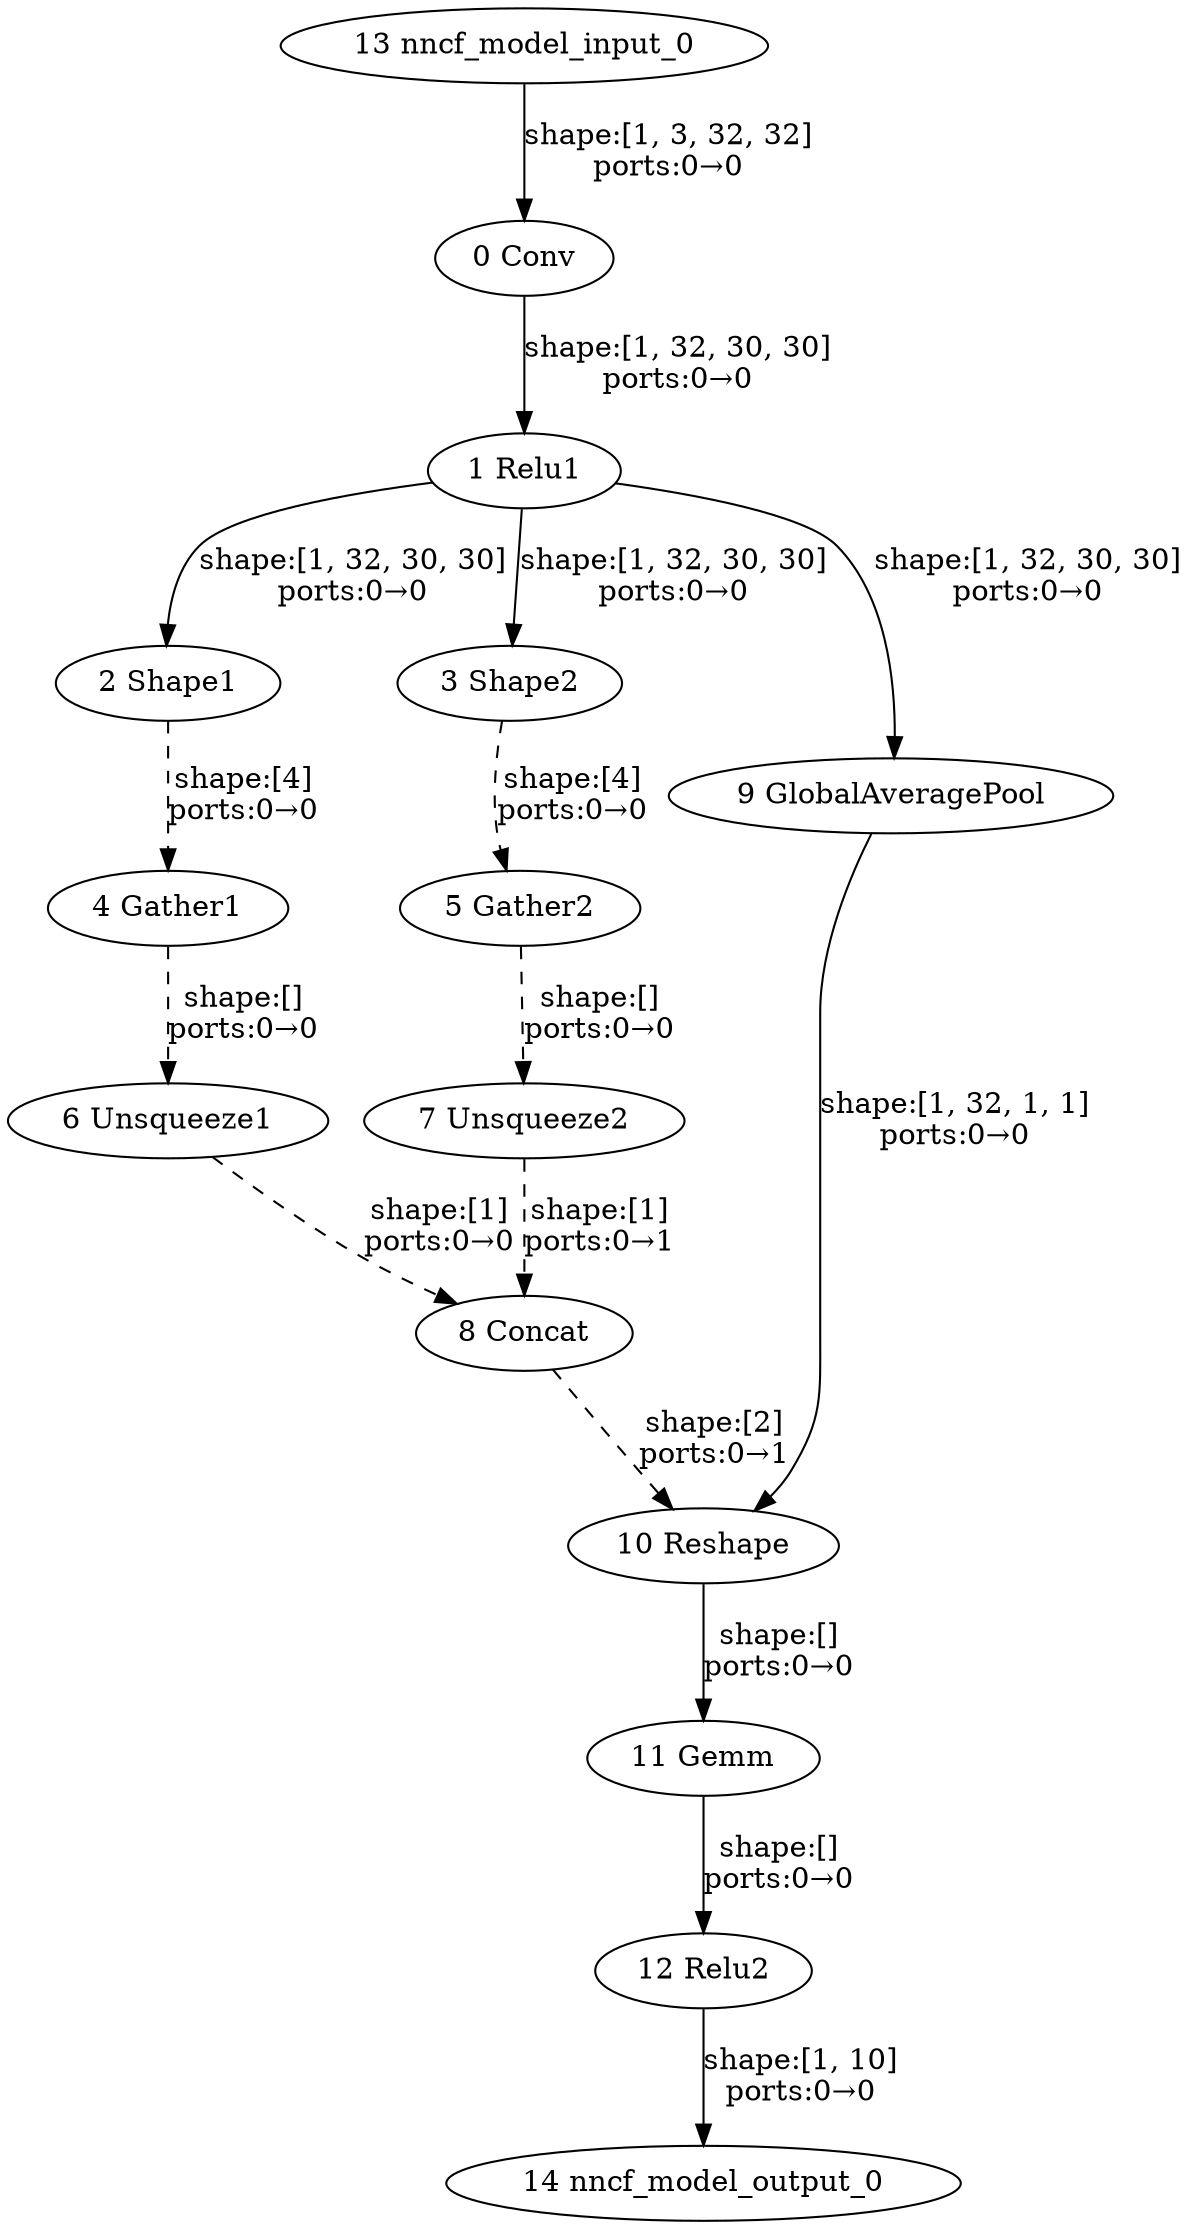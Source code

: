 strict digraph  {
"0 Conv" [id=0, type=Conv];
"1 Relu1" [id=1, type=Relu];
"2 Shape1" [id=2, type=Shape];
"3 Shape2" [id=3, type=Shape];
"4 Gather1" [id=4, type=Gather];
"5 Gather2" [id=5, type=Gather];
"6 Unsqueeze1" [id=6, type=Unsqueeze];
"7 Unsqueeze2" [id=7, type=Unsqueeze];
"8 Concat" [id=8, type=Concat];
"9 GlobalAveragePool" [id=9, type=GlobalAveragePool];
"10 Reshape" [id=10, type=Reshape];
"11 Gemm" [id=11, type=Gemm];
"12 Relu2" [id=12, type=Relu];
"13 nncf_model_input_0" [id=13, type=nncf_model_input];
"14 nncf_model_output_0" [id=14, type=nncf_model_output];
"0 Conv" -> "1 Relu1"  [label="shape:[1, 32, 30, 30]\nports:0→0", style=solid];
"1 Relu1" -> "2 Shape1"  [label="shape:[1, 32, 30, 30]\nports:0→0", style=solid];
"1 Relu1" -> "3 Shape2"  [label="shape:[1, 32, 30, 30]\nports:0→0", style=solid];
"1 Relu1" -> "9 GlobalAveragePool"  [label="shape:[1, 32, 30, 30]\nports:0→0", style=solid];
"2 Shape1" -> "4 Gather1"  [label="shape:[4]\nports:0→0", style=dashed];
"3 Shape2" -> "5 Gather2"  [label="shape:[4]\nports:0→0", style=dashed];
"4 Gather1" -> "6 Unsqueeze1"  [label="shape:[]\nports:0→0", style=dashed];
"5 Gather2" -> "7 Unsqueeze2"  [label="shape:[]\nports:0→0", style=dashed];
"6 Unsqueeze1" -> "8 Concat"  [label="shape:[1]\nports:0→0", style=dashed];
"7 Unsqueeze2" -> "8 Concat"  [label="shape:[1]\nports:0→1", style=dashed];
"8 Concat" -> "10 Reshape"  [label="shape:[2]\nports:0→1", style=dashed];
"9 GlobalAveragePool" -> "10 Reshape"  [label="shape:[1, 32, 1, 1]\nports:0→0", style=solid];
"10 Reshape" -> "11 Gemm"  [label="shape:[]\nports:0→0", style=solid];
"11 Gemm" -> "12 Relu2"  [label="shape:[]\nports:0→0", style=solid];
"12 Relu2" -> "14 nncf_model_output_0"  [label="shape:[1, 10]\nports:0→0", style=solid];
"13 nncf_model_input_0" -> "0 Conv"  [label="shape:[1, 3, 32, 32]\nports:0→0", style=solid];
}
